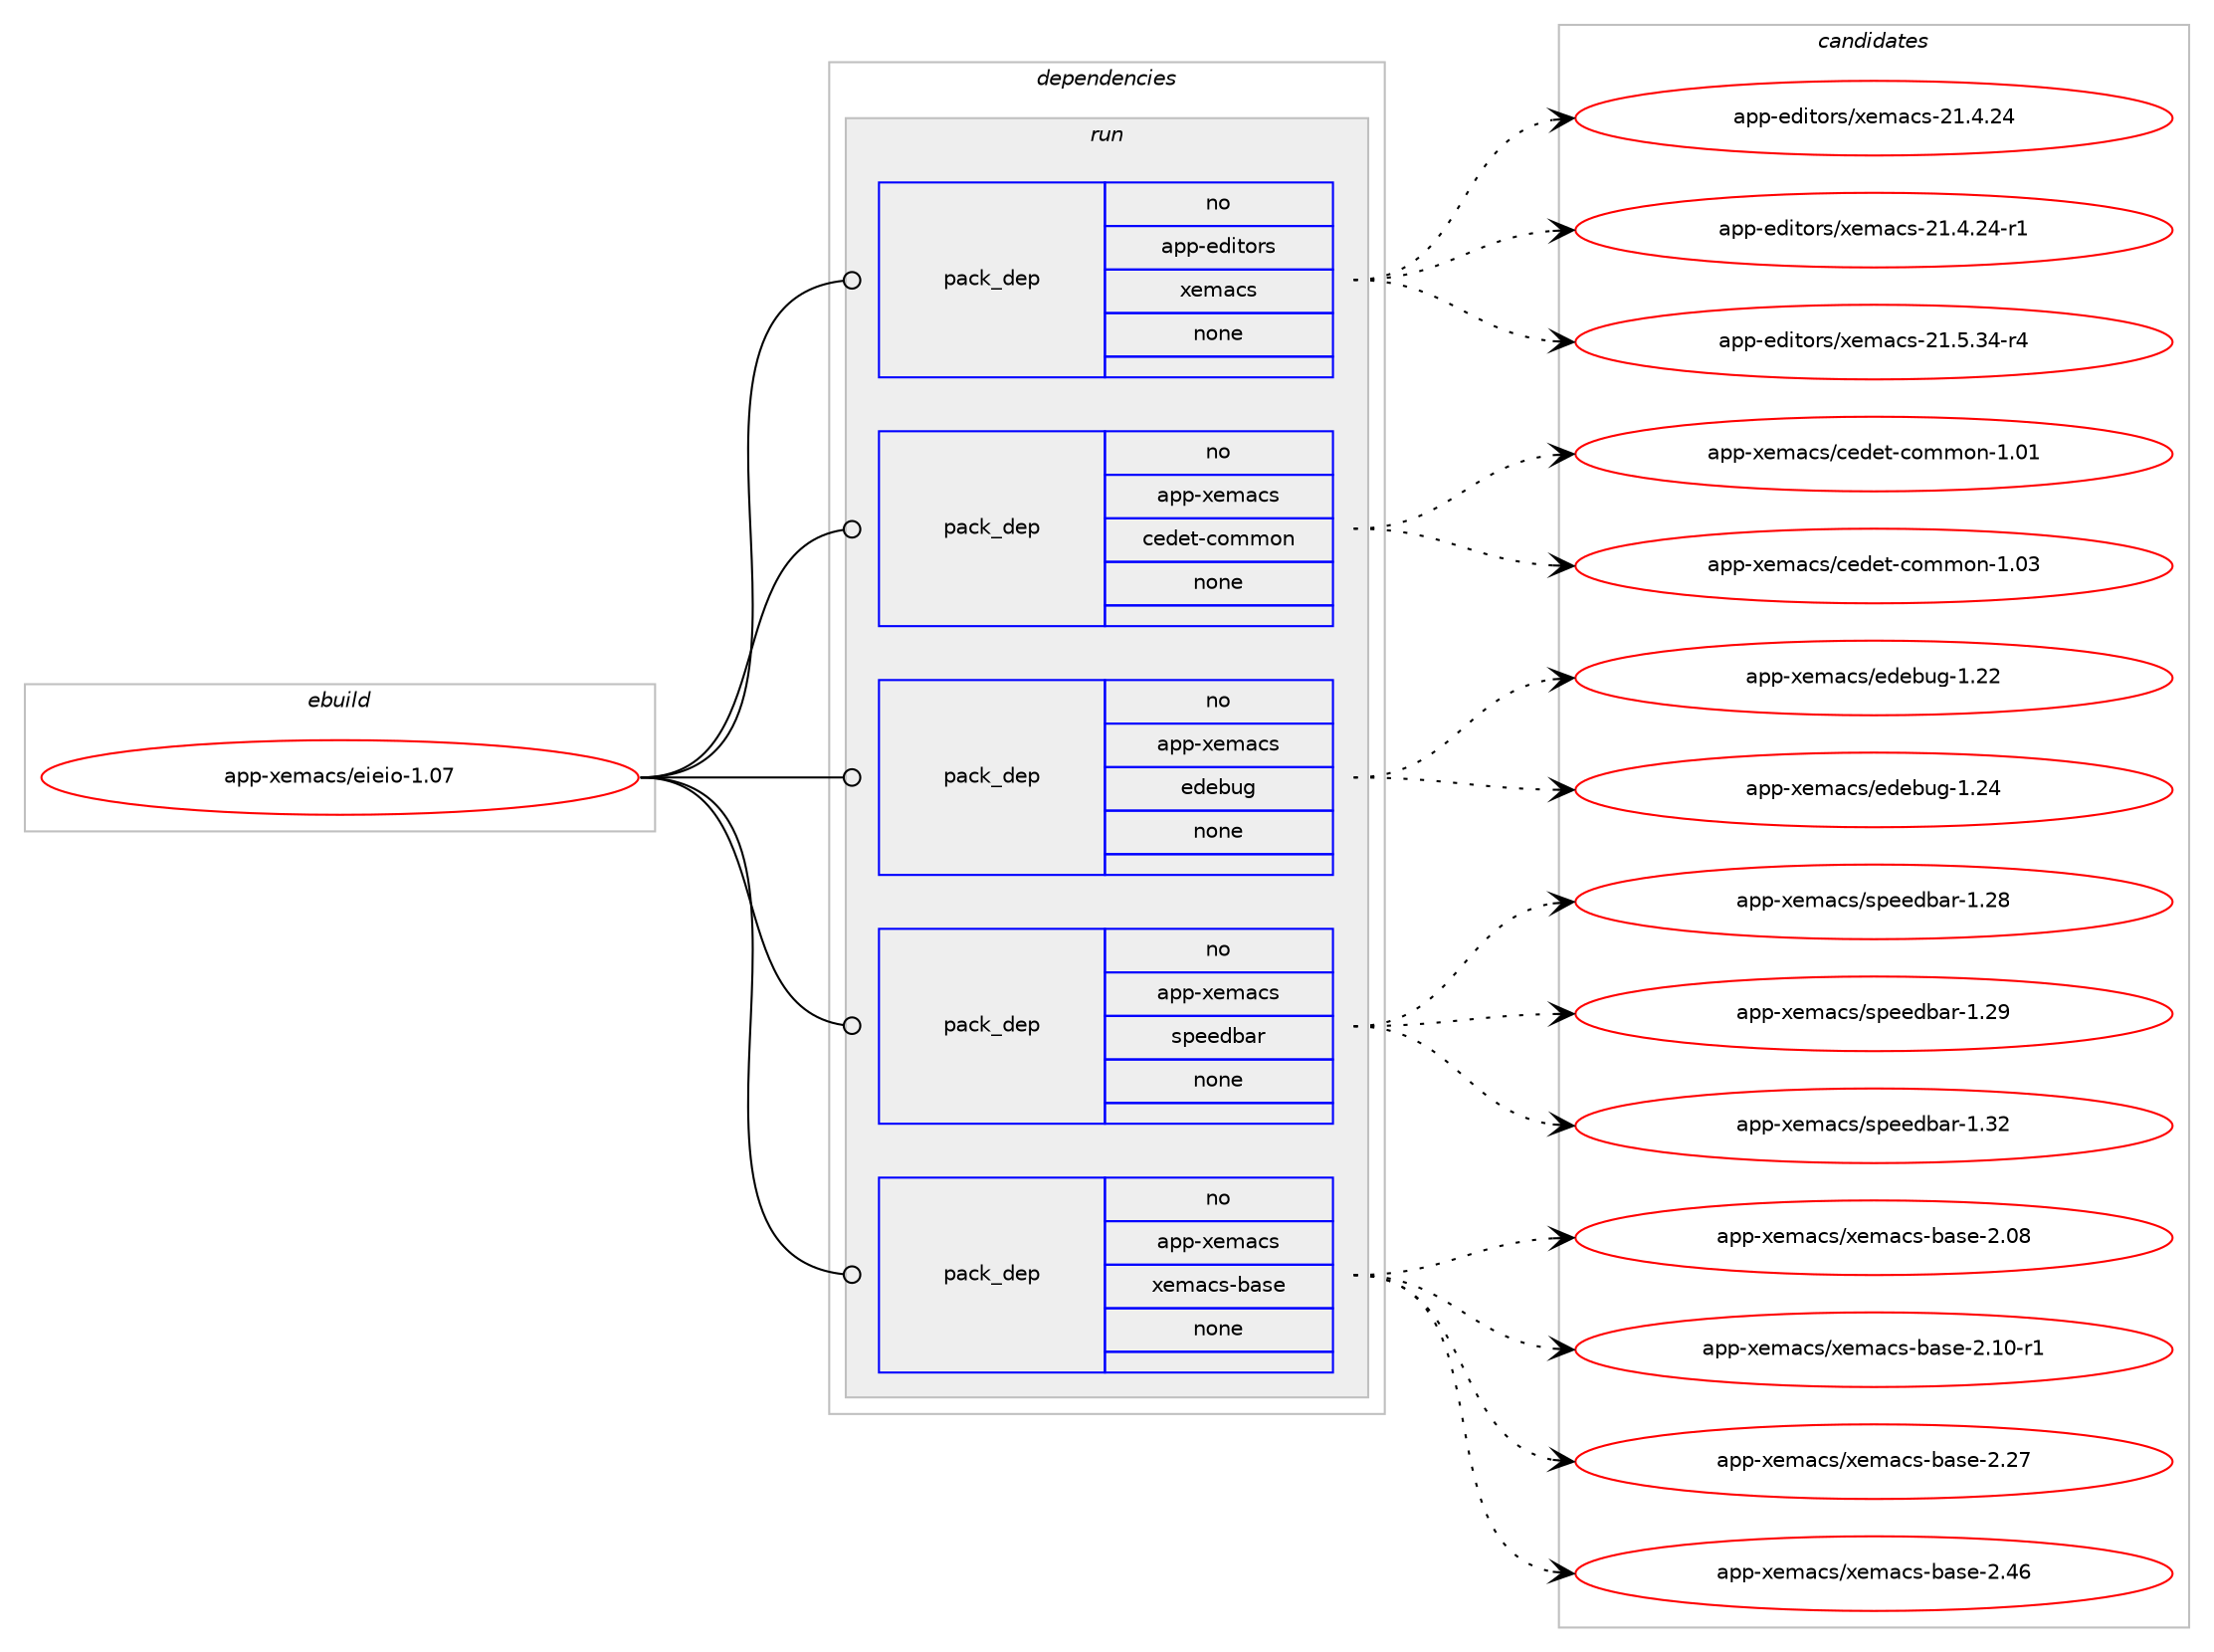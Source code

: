digraph prolog {

# *************
# Graph options
# *************

newrank=true;
concentrate=true;
compound=true;
graph [rankdir=LR,fontname=Helvetica,fontsize=10,ranksep=1.5];#, ranksep=2.5, nodesep=0.2];
edge  [arrowhead=vee];
node  [fontname=Helvetica,fontsize=10];

# **********
# The ebuild
# **********

subgraph cluster_leftcol {
color=gray;
rank=same;
label=<<i>ebuild</i>>;
id [label="app-xemacs/eieio-1.07", color=red, width=4, href="../app-xemacs/eieio-1.07.svg"];
}

# ****************
# The dependencies
# ****************

subgraph cluster_midcol {
color=gray;
label=<<i>dependencies</i>>;
subgraph cluster_compile {
fillcolor="#eeeeee";
style=filled;
label=<<i>compile</i>>;
}
subgraph cluster_compileandrun {
fillcolor="#eeeeee";
style=filled;
label=<<i>compile and run</i>>;
}
subgraph cluster_run {
fillcolor="#eeeeee";
style=filled;
label=<<i>run</i>>;
subgraph pack938030 {
dependency1315312 [label=<<TABLE BORDER="0" CELLBORDER="1" CELLSPACING="0" CELLPADDING="4" WIDTH="220"><TR><TD ROWSPAN="6" CELLPADDING="30">pack_dep</TD></TR><TR><TD WIDTH="110">no</TD></TR><TR><TD>app-editors</TD></TR><TR><TD>xemacs</TD></TR><TR><TD>none</TD></TR><TR><TD></TD></TR></TABLE>>, shape=none, color=blue];
}
id:e -> dependency1315312:w [weight=20,style="solid",arrowhead="odot"];
subgraph pack938031 {
dependency1315313 [label=<<TABLE BORDER="0" CELLBORDER="1" CELLSPACING="0" CELLPADDING="4" WIDTH="220"><TR><TD ROWSPAN="6" CELLPADDING="30">pack_dep</TD></TR><TR><TD WIDTH="110">no</TD></TR><TR><TD>app-xemacs</TD></TR><TR><TD>cedet-common</TD></TR><TR><TD>none</TD></TR><TR><TD></TD></TR></TABLE>>, shape=none, color=blue];
}
id:e -> dependency1315313:w [weight=20,style="solid",arrowhead="odot"];
subgraph pack938032 {
dependency1315314 [label=<<TABLE BORDER="0" CELLBORDER="1" CELLSPACING="0" CELLPADDING="4" WIDTH="220"><TR><TD ROWSPAN="6" CELLPADDING="30">pack_dep</TD></TR><TR><TD WIDTH="110">no</TD></TR><TR><TD>app-xemacs</TD></TR><TR><TD>edebug</TD></TR><TR><TD>none</TD></TR><TR><TD></TD></TR></TABLE>>, shape=none, color=blue];
}
id:e -> dependency1315314:w [weight=20,style="solid",arrowhead="odot"];
subgraph pack938033 {
dependency1315315 [label=<<TABLE BORDER="0" CELLBORDER="1" CELLSPACING="0" CELLPADDING="4" WIDTH="220"><TR><TD ROWSPAN="6" CELLPADDING="30">pack_dep</TD></TR><TR><TD WIDTH="110">no</TD></TR><TR><TD>app-xemacs</TD></TR><TR><TD>speedbar</TD></TR><TR><TD>none</TD></TR><TR><TD></TD></TR></TABLE>>, shape=none, color=blue];
}
id:e -> dependency1315315:w [weight=20,style="solid",arrowhead="odot"];
subgraph pack938034 {
dependency1315316 [label=<<TABLE BORDER="0" CELLBORDER="1" CELLSPACING="0" CELLPADDING="4" WIDTH="220"><TR><TD ROWSPAN="6" CELLPADDING="30">pack_dep</TD></TR><TR><TD WIDTH="110">no</TD></TR><TR><TD>app-xemacs</TD></TR><TR><TD>xemacs-base</TD></TR><TR><TD>none</TD></TR><TR><TD></TD></TR></TABLE>>, shape=none, color=blue];
}
id:e -> dependency1315316:w [weight=20,style="solid",arrowhead="odot"];
}
}

# **************
# The candidates
# **************

subgraph cluster_choices {
rank=same;
color=gray;
label=<<i>candidates</i>>;

subgraph choice938030 {
color=black;
nodesep=1;
choice97112112451011001051161111141154712010110997991154550494652465052 [label="app-editors/xemacs-21.4.24", color=red, width=4,href="../app-editors/xemacs-21.4.24.svg"];
choice971121124510110010511611111411547120101109979911545504946524650524511449 [label="app-editors/xemacs-21.4.24-r1", color=red, width=4,href="../app-editors/xemacs-21.4.24-r1.svg"];
choice971121124510110010511611111411547120101109979911545504946534651524511452 [label="app-editors/xemacs-21.5.34-r4", color=red, width=4,href="../app-editors/xemacs-21.5.34-r4.svg"];
dependency1315312:e -> choice97112112451011001051161111141154712010110997991154550494652465052:w [style=dotted,weight="100"];
dependency1315312:e -> choice971121124510110010511611111411547120101109979911545504946524650524511449:w [style=dotted,weight="100"];
dependency1315312:e -> choice971121124510110010511611111411547120101109979911545504946534651524511452:w [style=dotted,weight="100"];
}
subgraph choice938031 {
color=black;
nodesep=1;
choice97112112451201011099799115479910110010111645991111091091111104549464849 [label="app-xemacs/cedet-common-1.01", color=red, width=4,href="../app-xemacs/cedet-common-1.01.svg"];
choice97112112451201011099799115479910110010111645991111091091111104549464851 [label="app-xemacs/cedet-common-1.03", color=red, width=4,href="../app-xemacs/cedet-common-1.03.svg"];
dependency1315313:e -> choice97112112451201011099799115479910110010111645991111091091111104549464849:w [style=dotted,weight="100"];
dependency1315313:e -> choice97112112451201011099799115479910110010111645991111091091111104549464851:w [style=dotted,weight="100"];
}
subgraph choice938032 {
color=black;
nodesep=1;
choice9711211245120101109979911547101100101981171034549465050 [label="app-xemacs/edebug-1.22", color=red, width=4,href="../app-xemacs/edebug-1.22.svg"];
choice9711211245120101109979911547101100101981171034549465052 [label="app-xemacs/edebug-1.24", color=red, width=4,href="../app-xemacs/edebug-1.24.svg"];
dependency1315314:e -> choice9711211245120101109979911547101100101981171034549465050:w [style=dotted,weight="100"];
dependency1315314:e -> choice9711211245120101109979911547101100101981171034549465052:w [style=dotted,weight="100"];
}
subgraph choice938033 {
color=black;
nodesep=1;
choice971121124512010110997991154711511210110110098971144549465056 [label="app-xemacs/speedbar-1.28", color=red, width=4,href="../app-xemacs/speedbar-1.28.svg"];
choice971121124512010110997991154711511210110110098971144549465057 [label="app-xemacs/speedbar-1.29", color=red, width=4,href="../app-xemacs/speedbar-1.29.svg"];
choice971121124512010110997991154711511210110110098971144549465150 [label="app-xemacs/speedbar-1.32", color=red, width=4,href="../app-xemacs/speedbar-1.32.svg"];
dependency1315315:e -> choice971121124512010110997991154711511210110110098971144549465056:w [style=dotted,weight="100"];
dependency1315315:e -> choice971121124512010110997991154711511210110110098971144549465057:w [style=dotted,weight="100"];
dependency1315315:e -> choice971121124512010110997991154711511210110110098971144549465150:w [style=dotted,weight="100"];
}
subgraph choice938034 {
color=black;
nodesep=1;
choice971121124512010110997991154712010110997991154598971151014550464856 [label="app-xemacs/xemacs-base-2.08", color=red, width=4,href="../app-xemacs/xemacs-base-2.08.svg"];
choice9711211245120101109979911547120101109979911545989711510145504649484511449 [label="app-xemacs/xemacs-base-2.10-r1", color=red, width=4,href="../app-xemacs/xemacs-base-2.10-r1.svg"];
choice971121124512010110997991154712010110997991154598971151014550465055 [label="app-xemacs/xemacs-base-2.27", color=red, width=4,href="../app-xemacs/xemacs-base-2.27.svg"];
choice971121124512010110997991154712010110997991154598971151014550465254 [label="app-xemacs/xemacs-base-2.46", color=red, width=4,href="../app-xemacs/xemacs-base-2.46.svg"];
dependency1315316:e -> choice971121124512010110997991154712010110997991154598971151014550464856:w [style=dotted,weight="100"];
dependency1315316:e -> choice9711211245120101109979911547120101109979911545989711510145504649484511449:w [style=dotted,weight="100"];
dependency1315316:e -> choice971121124512010110997991154712010110997991154598971151014550465055:w [style=dotted,weight="100"];
dependency1315316:e -> choice971121124512010110997991154712010110997991154598971151014550465254:w [style=dotted,weight="100"];
}
}

}
